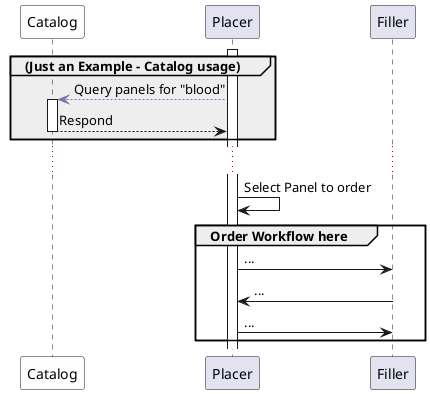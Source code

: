 @startuml
participant Catalog #fefefe
participant Placer
participant Filler

activate Placer
group #eee (Just an Example - Catalog usage)
Placer -[#77a]-> Catalog: Query panels for "blood" 
activate Catalog
Catalog --> Placer: Respond
deactivate Catalog
end
...
Placer -> Placer: Select Panel to order

group Order Workflow here
Placer -> Filler: ...
Filler -> Placer: ...
Placer -> Filler: ...
end
@enduml